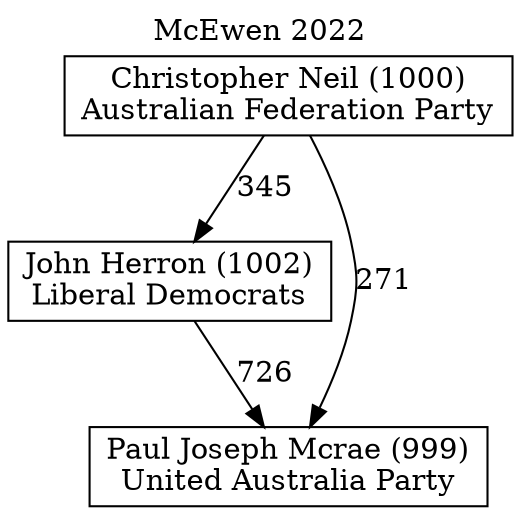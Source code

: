 // House preference flow
digraph "Paul Joseph Mcrae (999)_McEwen_2022" {
	graph [label="McEwen 2022" labelloc=t mclimit=10]
	node [shape=box]
	"John Herron (1002)" [label="John Herron (1002)
Liberal Democrats"]
	"Christopher Neil (1000)" [label="Christopher Neil (1000)
Australian Federation Party"]
	"Paul Joseph Mcrae (999)" [label="Paul Joseph Mcrae (999)
United Australia Party"]
	"Christopher Neil (1000)" -> "John Herron (1002)" [label=345]
	"John Herron (1002)" -> "Paul Joseph Mcrae (999)" [label=726]
	"Christopher Neil (1000)" -> "Paul Joseph Mcrae (999)" [label=271]
}
